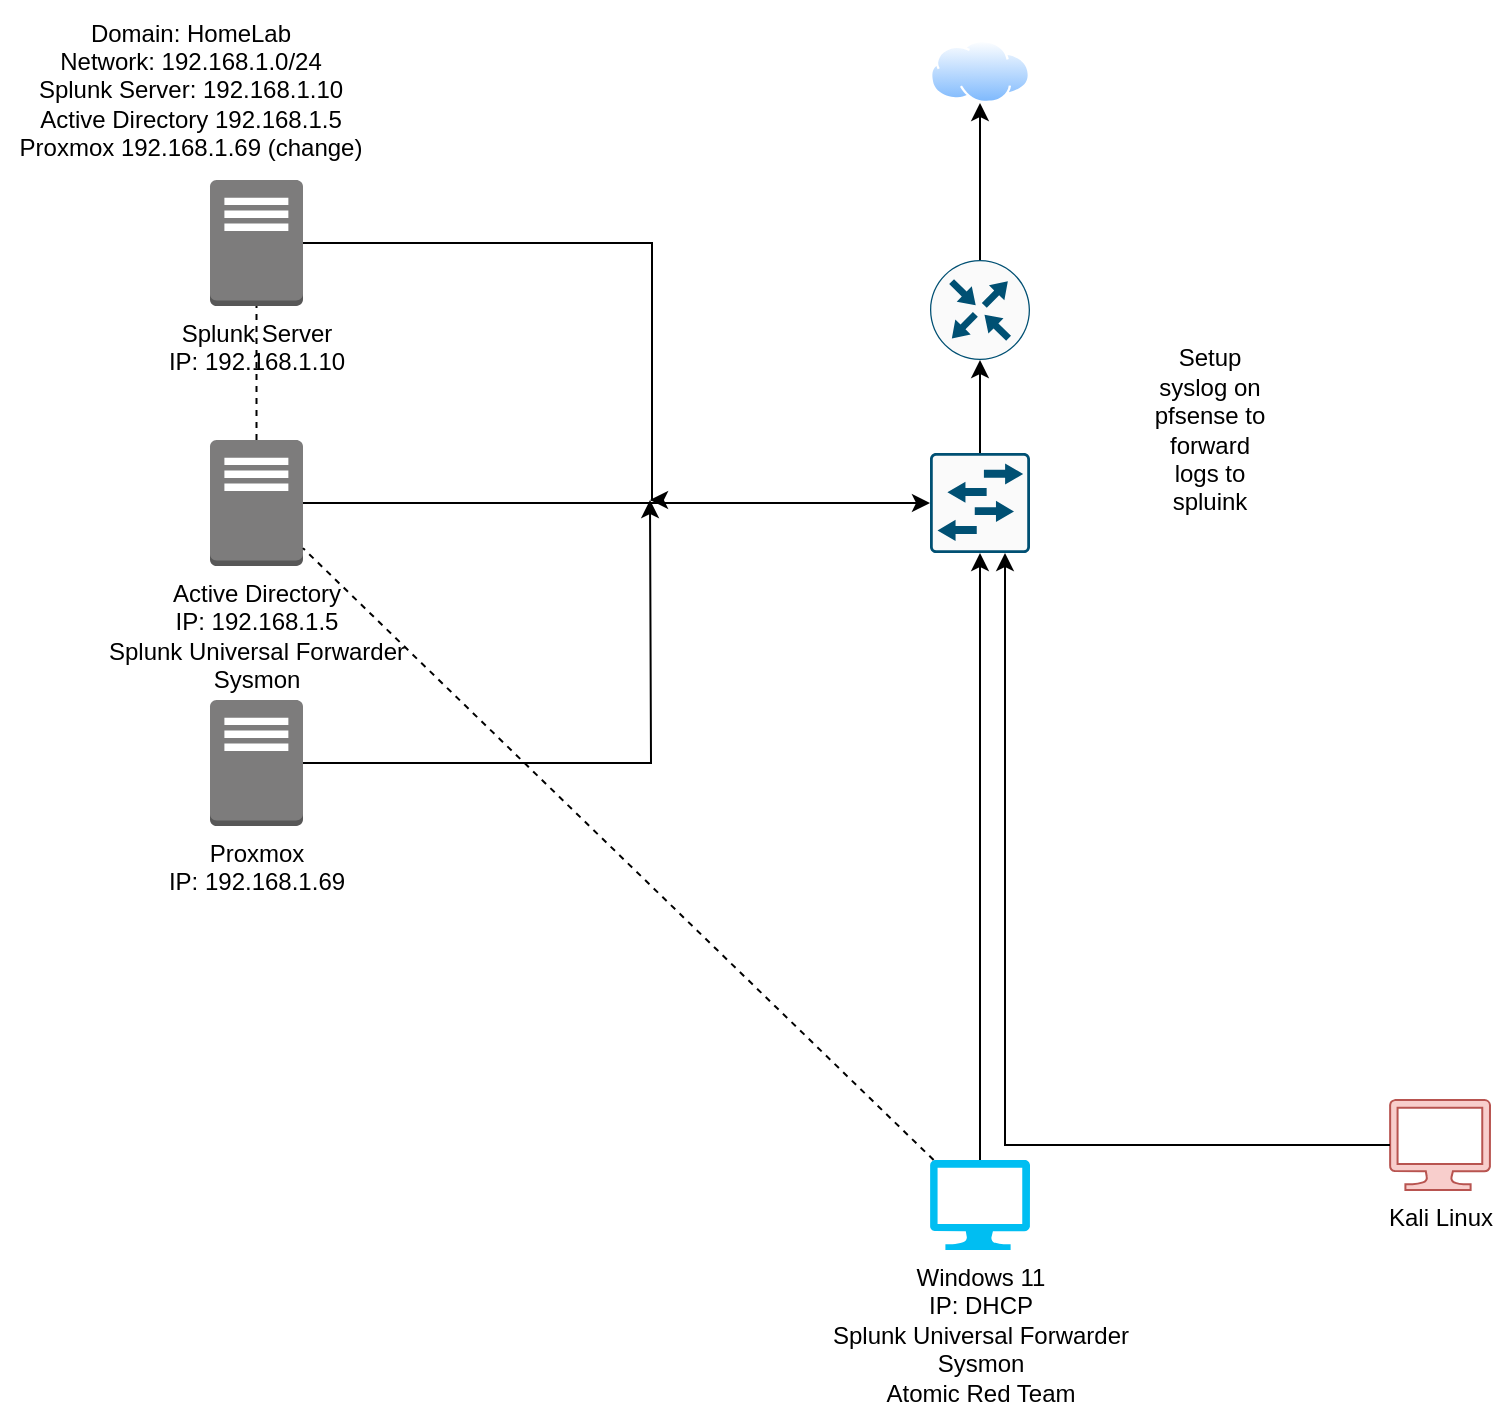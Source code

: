 <mxfile version="24.2.5" type="github">
  <diagram name="Page-1" id="p65KH_vCwlCSbU4K32qI">
    <mxGraphModel dx="1434" dy="1838" grid="1" gridSize="10" guides="1" tooltips="1" connect="1" arrows="1" fold="1" page="1" pageScale="1" pageWidth="850" pageHeight="1100" math="0" shadow="0">
      <root>
        <mxCell id="0" />
        <mxCell id="1" parent="0" />
        <mxCell id="vgpXesxMThB6djMiU0Mu-16" style="edgeStyle=orthogonalEdgeStyle;rounded=0;orthogonalLoop=1;jettySize=auto;html=1;" edge="1" parent="1" source="vgpXesxMThB6djMiU0Mu-1">
          <mxGeometry relative="1" as="geometry">
            <mxPoint x="330" y="-840" as="targetPoint" />
            <Array as="points">
              <mxPoint x="331" y="-968" />
            </Array>
          </mxGeometry>
        </mxCell>
        <mxCell id="vgpXesxMThB6djMiU0Mu-1" value="Splunk Server&lt;div&gt;IP: 192.168.1.10&lt;/div&gt;" style="outlineConnect=0;dashed=0;verticalLabelPosition=bottom;verticalAlign=top;align=center;html=1;shape=mxgraph.aws3.traditional_server;fillColor=#7D7C7C;gradientColor=none;" vertex="1" parent="1">
          <mxGeometry x="110" y="-1000" width="46.5" height="63" as="geometry" />
        </mxCell>
        <mxCell id="vgpXesxMThB6djMiU0Mu-18" style="edgeStyle=orthogonalEdgeStyle;rounded=0;orthogonalLoop=1;jettySize=auto;html=1;" edge="1" parent="1" source="vgpXesxMThB6djMiU0Mu-2">
          <mxGeometry relative="1" as="geometry">
            <mxPoint x="330" y="-840" as="targetPoint" />
          </mxGeometry>
        </mxCell>
        <mxCell id="vgpXesxMThB6djMiU0Mu-2" value="Proxmox&lt;div&gt;IP: 192.168.1.69&lt;/div&gt;" style="outlineConnect=0;dashed=0;verticalLabelPosition=bottom;verticalAlign=top;align=center;html=1;shape=mxgraph.aws3.traditional_server;fillColor=#7D7C7C;gradientColor=none;" vertex="1" parent="1">
          <mxGeometry x="110" y="-740" width="46.5" height="63" as="geometry" />
        </mxCell>
        <mxCell id="vgpXesxMThB6djMiU0Mu-3" value="Active Directory&lt;div&gt;IP: 192.168.1.5&lt;/div&gt;&lt;div&gt;Splunk Universal Forwarder&lt;/div&gt;&lt;div&gt;Sysmon&lt;/div&gt;" style="outlineConnect=0;dashed=0;verticalLabelPosition=bottom;verticalAlign=top;align=center;html=1;shape=mxgraph.aws3.traditional_server;fillColor=#7D7C7C;gradientColor=none;" vertex="1" parent="1">
          <mxGeometry x="110" y="-870" width="46.5" height="63" as="geometry" />
        </mxCell>
        <mxCell id="vgpXesxMThB6djMiU0Mu-5" value="" style="sketch=0;points=[[0.015,0.015,0],[0.985,0.015,0],[0.985,0.985,0],[0.015,0.985,0],[0.25,0,0],[0.5,0,0],[0.75,0,0],[1,0.25,0],[1,0.5,0],[1,0.75,0],[0.75,1,0],[0.5,1,0],[0.25,1,0],[0,0.75,0],[0,0.5,0],[0,0.25,0]];verticalLabelPosition=bottom;html=1;verticalAlign=top;aspect=fixed;align=center;pointerEvents=1;shape=mxgraph.cisco19.rect;prIcon=l2_switch;fillColor=#FAFAFA;strokeColor=#005073;" vertex="1" parent="1">
          <mxGeometry x="470" y="-863.5" width="50" height="50" as="geometry" />
        </mxCell>
        <mxCell id="vgpXesxMThB6djMiU0Mu-6" value="Kali Linux" style="verticalLabelPosition=bottom;html=1;verticalAlign=top;align=center;strokeColor=#b85450;fillColor=#f8cecc;shape=mxgraph.azure.computer;pointerEvents=1;" vertex="1" parent="1">
          <mxGeometry x="700" y="-540" width="50" height="45" as="geometry" />
        </mxCell>
        <mxCell id="vgpXesxMThB6djMiU0Mu-23" style="rounded=0;orthogonalLoop=1;jettySize=auto;html=1;dashed=1;endArrow=none;endFill=0;" edge="1" parent="1" source="vgpXesxMThB6djMiU0Mu-7" target="vgpXesxMThB6djMiU0Mu-3">
          <mxGeometry relative="1" as="geometry" />
        </mxCell>
        <mxCell id="vgpXesxMThB6djMiU0Mu-7" value="Windows 11&lt;div&gt;IP: DHCP&lt;/div&gt;&lt;div&gt;Splunk Universal Forwarder&lt;/div&gt;&lt;div&gt;Sysmon&lt;/div&gt;&lt;div&gt;Atomic Red Team&lt;/div&gt;" style="verticalLabelPosition=bottom;html=1;verticalAlign=top;align=center;strokeColor=none;fillColor=#00BEF2;shape=mxgraph.azure.computer;pointerEvents=1;" vertex="1" parent="1">
          <mxGeometry x="470" y="-510" width="50" height="45" as="geometry" />
        </mxCell>
        <mxCell id="vgpXesxMThB6djMiU0Mu-21" style="edgeStyle=orthogonalEdgeStyle;rounded=0;orthogonalLoop=1;jettySize=auto;html=1;" edge="1" parent="1" source="vgpXesxMThB6djMiU0Mu-8" target="vgpXesxMThB6djMiU0Mu-9">
          <mxGeometry relative="1" as="geometry" />
        </mxCell>
        <mxCell id="vgpXesxMThB6djMiU0Mu-8" value="" style="sketch=0;points=[[0.5,0,0],[1,0.5,0],[0.5,1,0],[0,0.5,0],[0.145,0.145,0],[0.856,0.145,0],[0.855,0.856,0],[0.145,0.855,0]];verticalLabelPosition=bottom;html=1;verticalAlign=top;aspect=fixed;align=center;pointerEvents=1;shape=mxgraph.cisco19.rect;prIcon=router;fillColor=#FAFAFA;strokeColor=#005073;" vertex="1" parent="1">
          <mxGeometry x="470" y="-960" width="50" height="50" as="geometry" />
        </mxCell>
        <mxCell id="vgpXesxMThB6djMiU0Mu-9" value="" style="image;aspect=fixed;perimeter=ellipsePerimeter;html=1;align=center;shadow=0;dashed=0;spacingTop=3;image=img/lib/active_directory/internet_cloud.svg;" vertex="1" parent="1">
          <mxGeometry x="470" y="-1070" width="50" height="31.5" as="geometry" />
        </mxCell>
        <mxCell id="vgpXesxMThB6djMiU0Mu-12" style="edgeStyle=orthogonalEdgeStyle;rounded=0;orthogonalLoop=1;jettySize=auto;html=1;entryX=0.5;entryY=1;entryDx=0;entryDy=0;entryPerimeter=0;" edge="1" parent="1" source="vgpXesxMThB6djMiU0Mu-7" target="vgpXesxMThB6djMiU0Mu-5">
          <mxGeometry relative="1" as="geometry" />
        </mxCell>
        <mxCell id="vgpXesxMThB6djMiU0Mu-13" style="edgeStyle=orthogonalEdgeStyle;rounded=0;orthogonalLoop=1;jettySize=auto;html=1;entryX=0.75;entryY=1;entryDx=0;entryDy=0;entryPerimeter=0;" edge="1" parent="1" source="vgpXesxMThB6djMiU0Mu-6" target="vgpXesxMThB6djMiU0Mu-5">
          <mxGeometry relative="1" as="geometry" />
        </mxCell>
        <mxCell id="vgpXesxMThB6djMiU0Mu-19" style="edgeStyle=orthogonalEdgeStyle;rounded=0;orthogonalLoop=1;jettySize=auto;html=1;entryX=0;entryY=0.5;entryDx=0;entryDy=0;entryPerimeter=0;" edge="1" parent="1" source="vgpXesxMThB6djMiU0Mu-3" target="vgpXesxMThB6djMiU0Mu-5">
          <mxGeometry relative="1" as="geometry" />
        </mxCell>
        <mxCell id="vgpXesxMThB6djMiU0Mu-20" style="edgeStyle=orthogonalEdgeStyle;rounded=0;orthogonalLoop=1;jettySize=auto;html=1;entryX=0.5;entryY=1;entryDx=0;entryDy=0;entryPerimeter=0;" edge="1" parent="1" source="vgpXesxMThB6djMiU0Mu-5" target="vgpXesxMThB6djMiU0Mu-8">
          <mxGeometry relative="1" as="geometry" />
        </mxCell>
        <mxCell id="vgpXesxMThB6djMiU0Mu-22" value="Domain: HomeLab&lt;div&gt;Network: 192.168.1.0/24&lt;/div&gt;&lt;div&gt;Splunk Server: 192.168.1.10&lt;/div&gt;&lt;div&gt;Active Directory 192.168.1.5&lt;/div&gt;&lt;div&gt;Proxmox 192.168.1.69 (change)&lt;/div&gt;" style="text;html=1;align=center;verticalAlign=middle;resizable=0;points=[];autosize=1;strokeColor=none;fillColor=none;" vertex="1" parent="1">
          <mxGeometry x="5" y="-1090" width="190" height="90" as="geometry" />
        </mxCell>
        <mxCell id="vgpXesxMThB6djMiU0Mu-24" style="rounded=0;orthogonalLoop=1;jettySize=auto;html=1;entryX=0.5;entryY=1;entryDx=0;entryDy=0;entryPerimeter=0;dashed=1;endArrow=none;endFill=0;" edge="1" parent="1" source="vgpXesxMThB6djMiU0Mu-3" target="vgpXesxMThB6djMiU0Mu-1">
          <mxGeometry relative="1" as="geometry" />
        </mxCell>
        <mxCell id="vgpXesxMThB6djMiU0Mu-25" value="Setup syslog on pfsense to forward logs to spluink" style="text;html=1;align=center;verticalAlign=middle;whiteSpace=wrap;rounded=0;" vertex="1" parent="1">
          <mxGeometry x="580" y="-890" width="60" height="30" as="geometry" />
        </mxCell>
      </root>
    </mxGraphModel>
  </diagram>
</mxfile>
